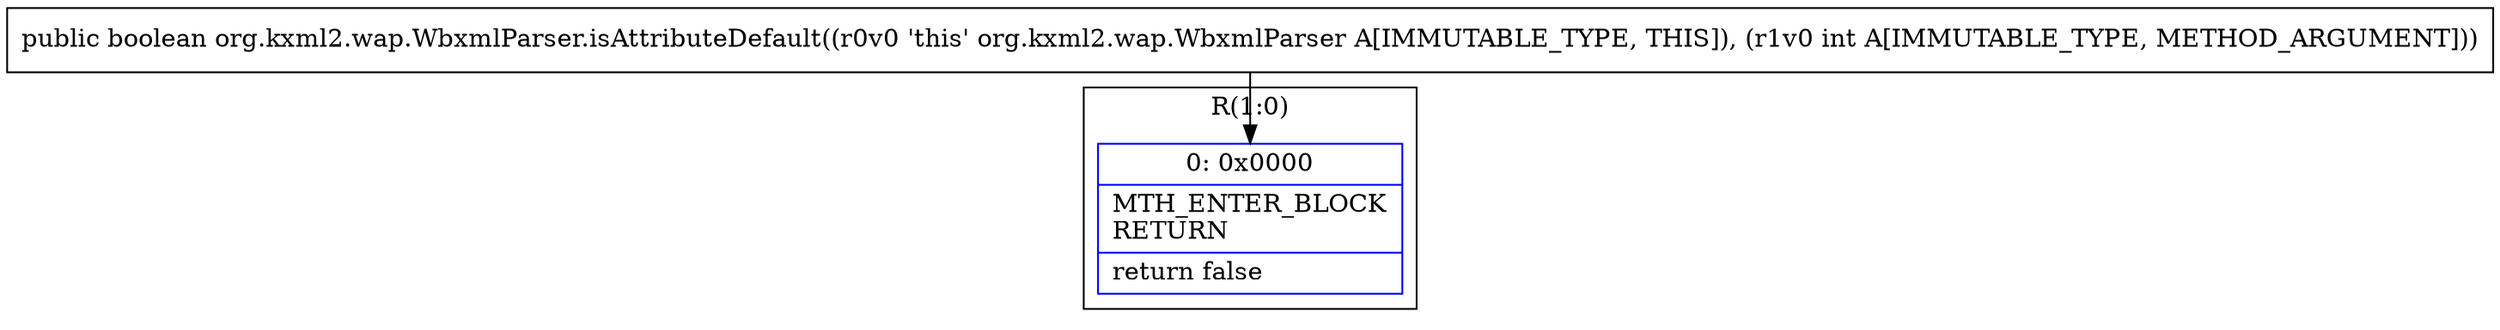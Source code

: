 digraph "CFG fororg.kxml2.wap.WbxmlParser.isAttributeDefault(I)Z" {
subgraph cluster_Region_2004046806 {
label = "R(1:0)";
node [shape=record,color=blue];
Node_0 [shape=record,label="{0\:\ 0x0000|MTH_ENTER_BLOCK\lRETURN\l|return false\l}"];
}
MethodNode[shape=record,label="{public boolean org.kxml2.wap.WbxmlParser.isAttributeDefault((r0v0 'this' org.kxml2.wap.WbxmlParser A[IMMUTABLE_TYPE, THIS]), (r1v0 int A[IMMUTABLE_TYPE, METHOD_ARGUMENT])) }"];
MethodNode -> Node_0;
}

